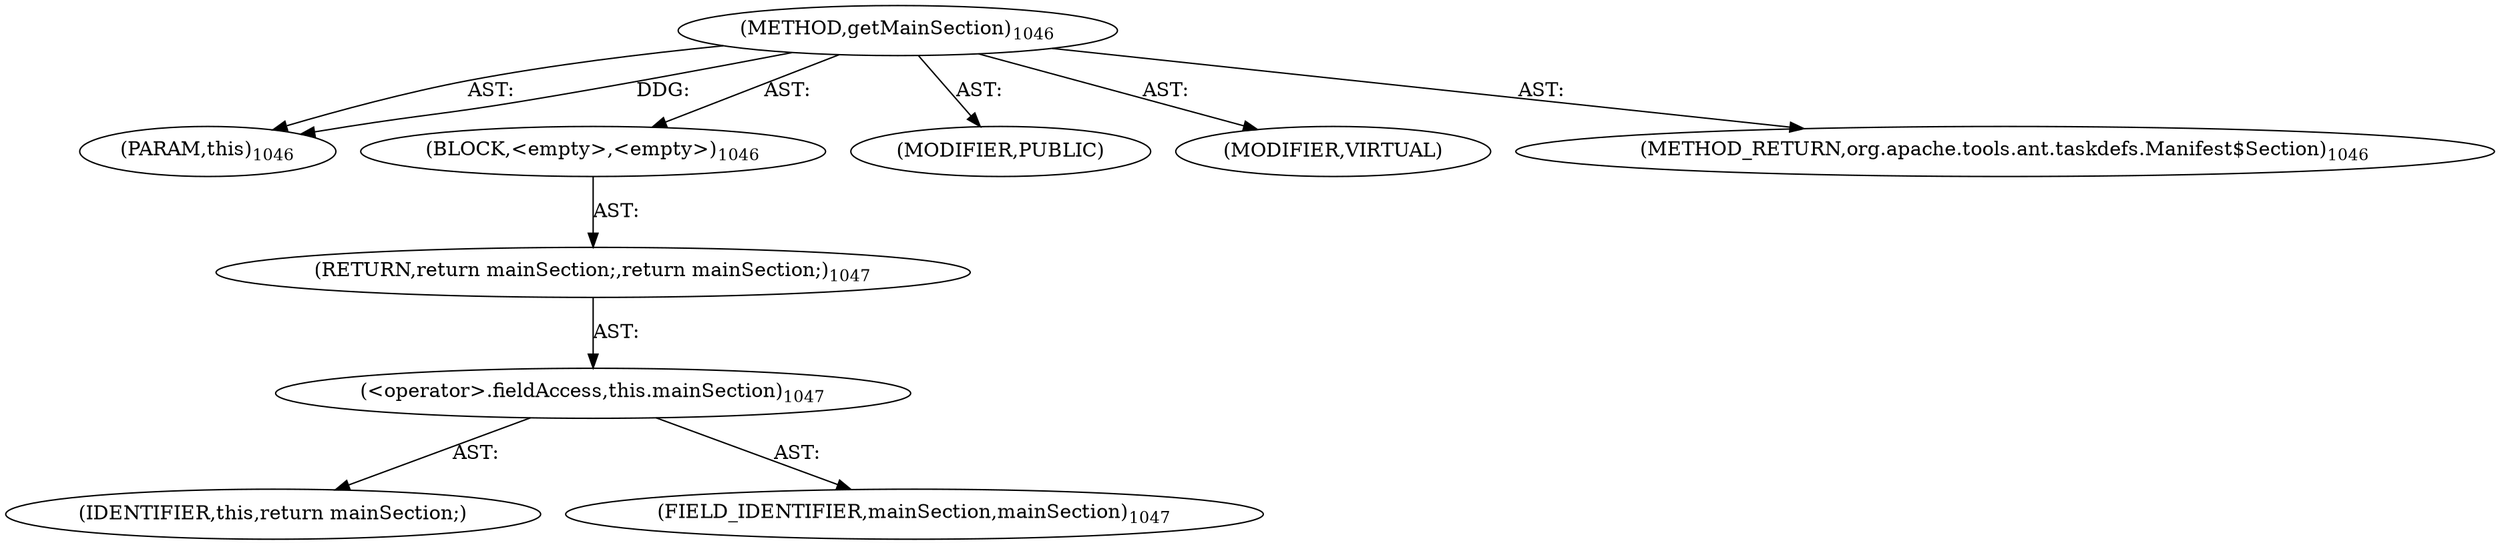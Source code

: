 digraph "getMainSection" {  
"111669149742" [label = <(METHOD,getMainSection)<SUB>1046</SUB>> ]
"115964117068" [label = <(PARAM,this)<SUB>1046</SUB>> ]
"25769803935" [label = <(BLOCK,&lt;empty&gt;,&lt;empty&gt;)<SUB>1046</SUB>> ]
"146028888104" [label = <(RETURN,return mainSection;,return mainSection;)<SUB>1047</SUB>> ]
"30064771823" [label = <(&lt;operator&gt;.fieldAccess,this.mainSection)<SUB>1047</SUB>> ]
"68719477283" [label = <(IDENTIFIER,this,return mainSection;)> ]
"55834575006" [label = <(FIELD_IDENTIFIER,mainSection,mainSection)<SUB>1047</SUB>> ]
"133143986299" [label = <(MODIFIER,PUBLIC)> ]
"133143986300" [label = <(MODIFIER,VIRTUAL)> ]
"128849018926" [label = <(METHOD_RETURN,org.apache.tools.ant.taskdefs.Manifest$Section)<SUB>1046</SUB>> ]
  "111669149742" -> "115964117068"  [ label = "AST: "] 
  "111669149742" -> "25769803935"  [ label = "AST: "] 
  "111669149742" -> "133143986299"  [ label = "AST: "] 
  "111669149742" -> "133143986300"  [ label = "AST: "] 
  "111669149742" -> "128849018926"  [ label = "AST: "] 
  "25769803935" -> "146028888104"  [ label = "AST: "] 
  "146028888104" -> "30064771823"  [ label = "AST: "] 
  "30064771823" -> "68719477283"  [ label = "AST: "] 
  "30064771823" -> "55834575006"  [ label = "AST: "] 
  "111669149742" -> "115964117068"  [ label = "DDG: "] 
}
